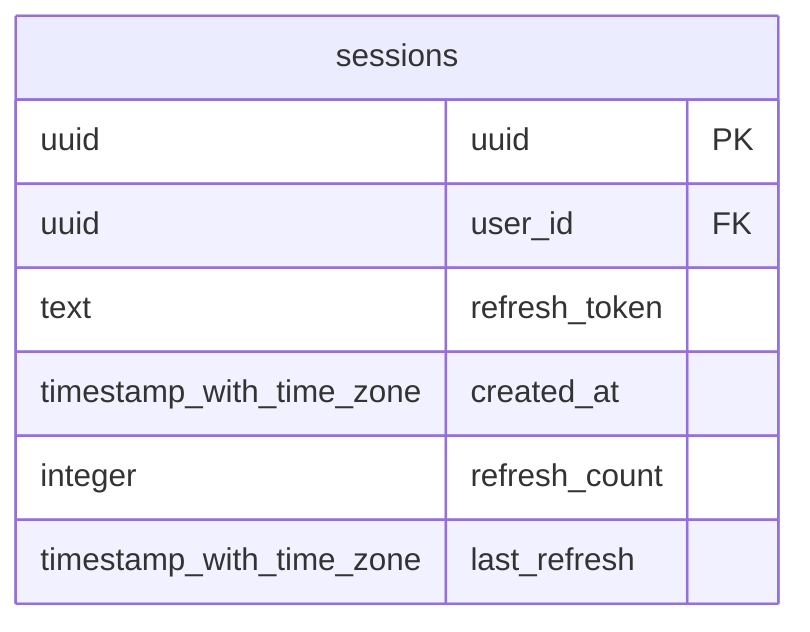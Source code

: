 erDiagram
    sessions {
        uuid uuid PK
        uuid user_id FK
        text refresh_token 
        timestamp_with_time_zone created_at 
        integer refresh_count 
        timestamp_with_time_zone last_refresh 
    }